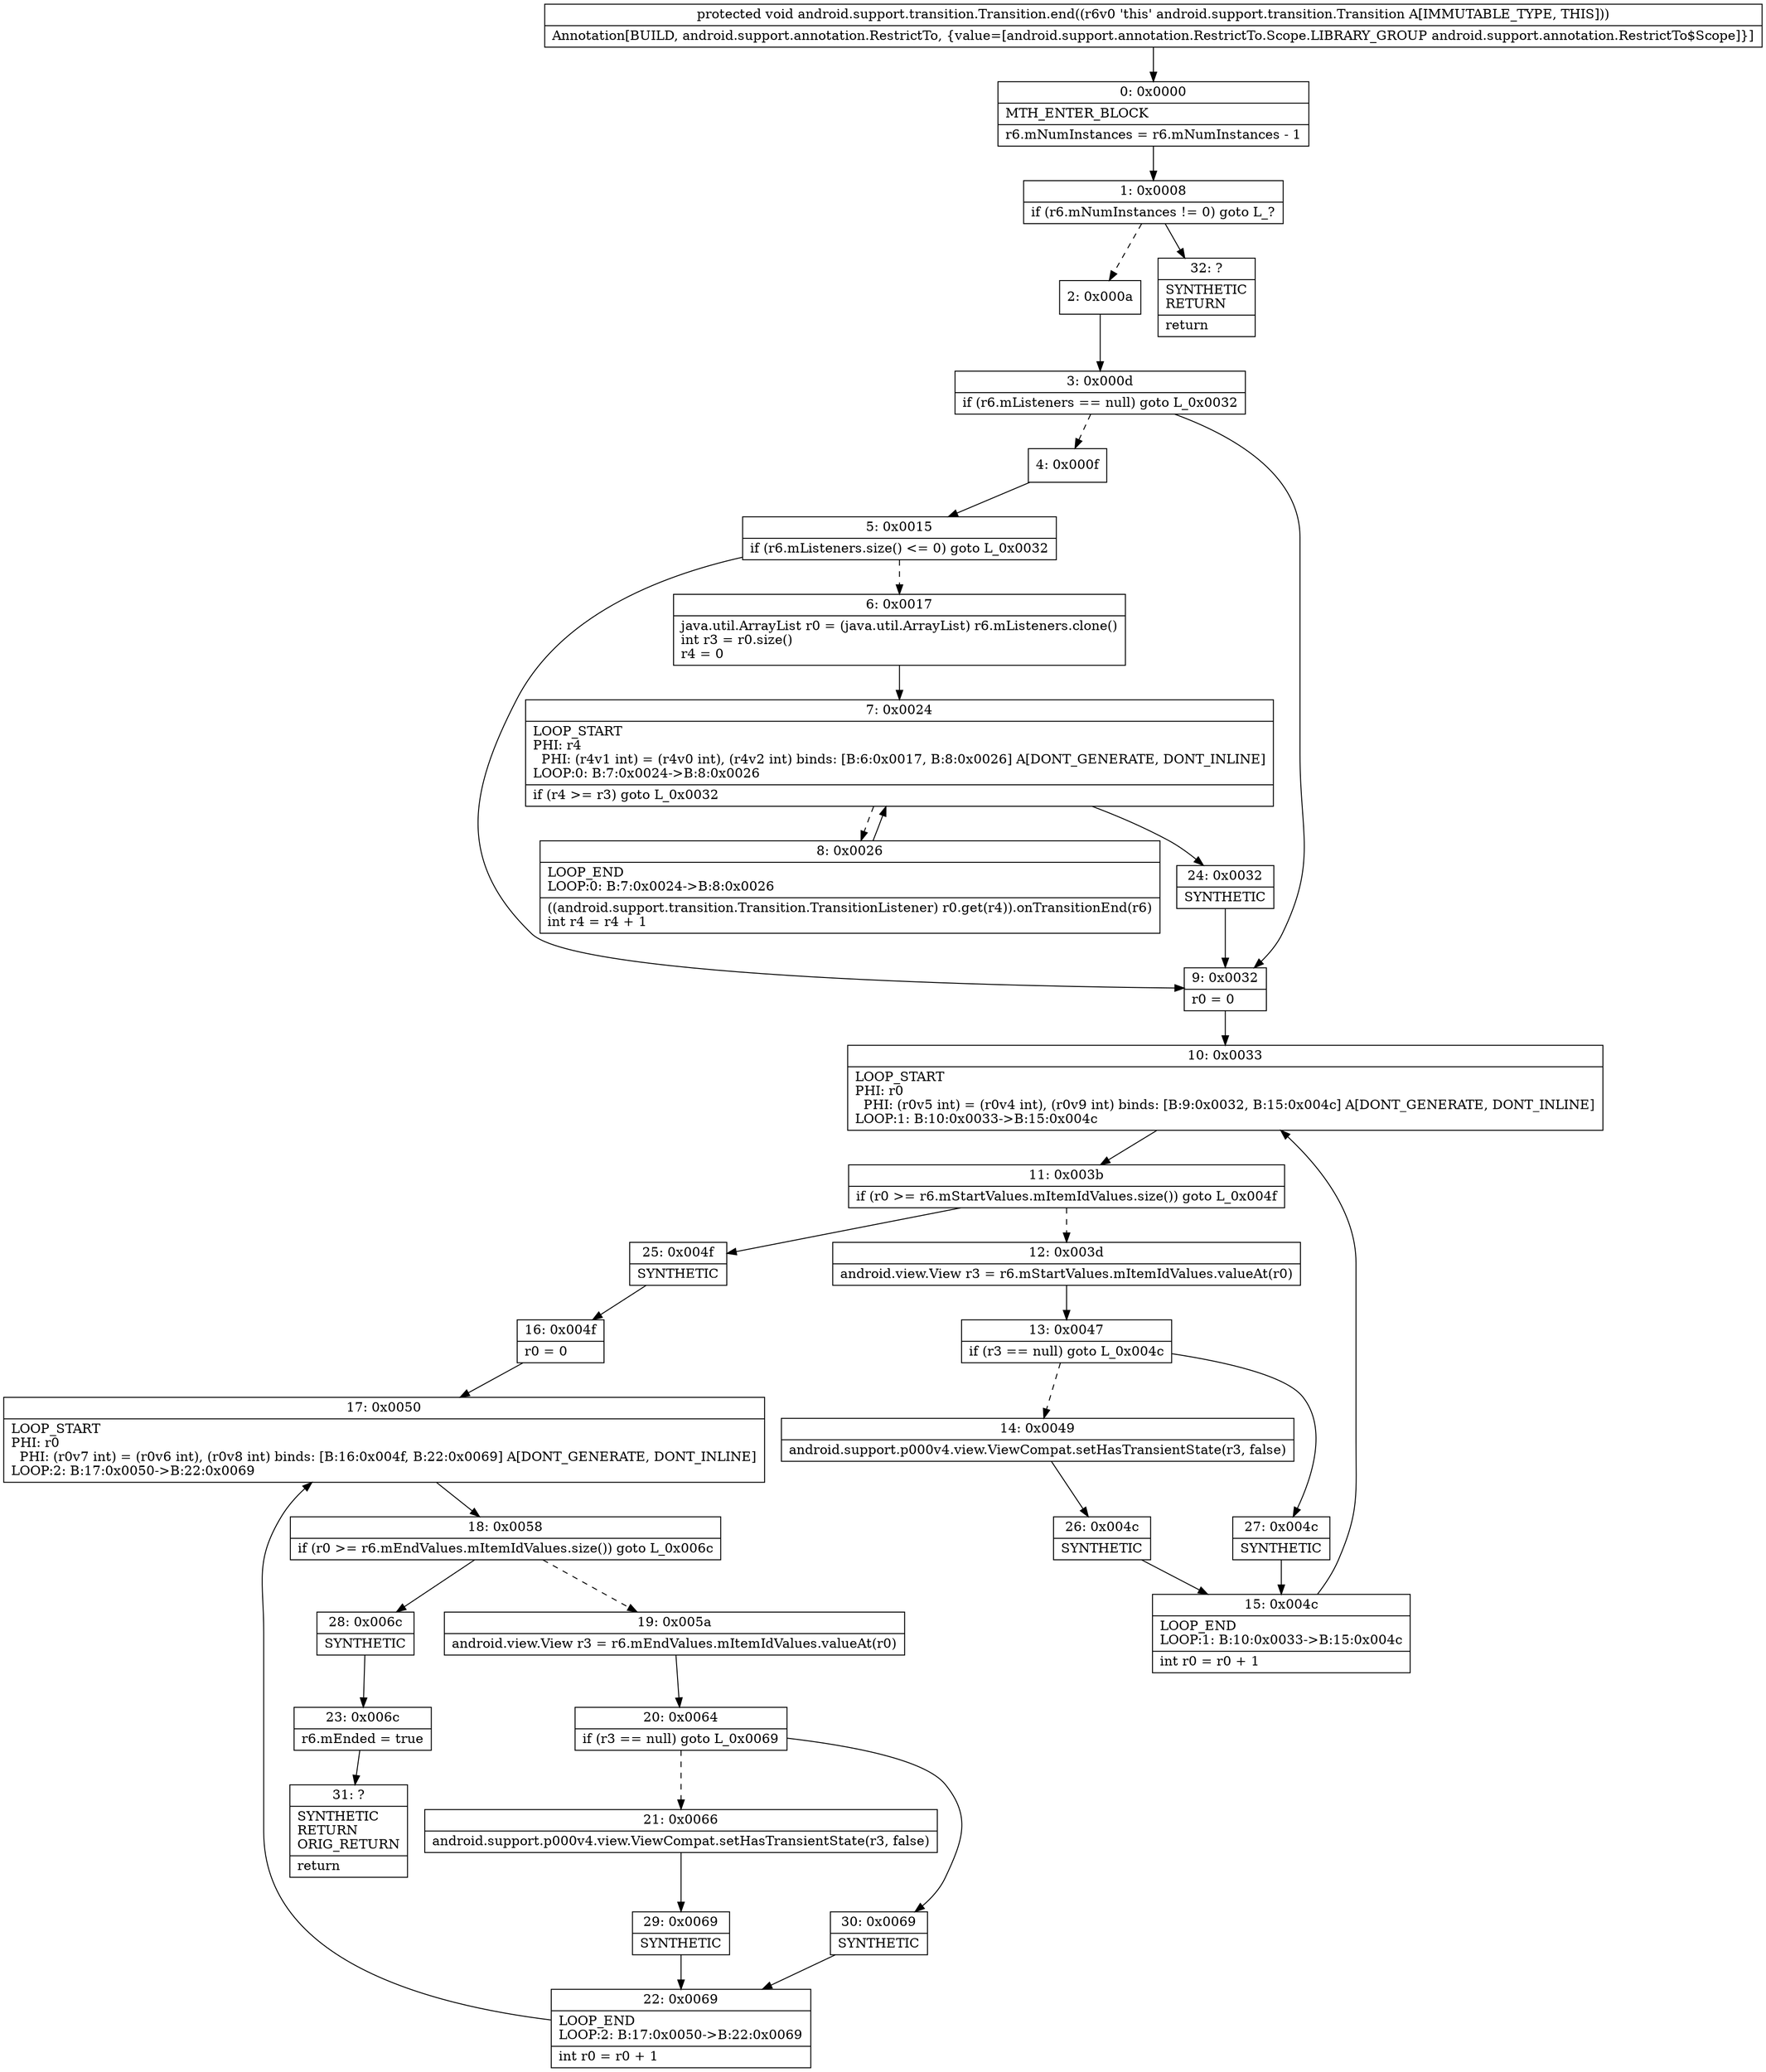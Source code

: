 digraph "CFG forandroid.support.transition.Transition.end()V" {
Node_0 [shape=record,label="{0\:\ 0x0000|MTH_ENTER_BLOCK\l|r6.mNumInstances = r6.mNumInstances \- 1\l}"];
Node_1 [shape=record,label="{1\:\ 0x0008|if (r6.mNumInstances != 0) goto L_?\l}"];
Node_2 [shape=record,label="{2\:\ 0x000a}"];
Node_3 [shape=record,label="{3\:\ 0x000d|if (r6.mListeners == null) goto L_0x0032\l}"];
Node_4 [shape=record,label="{4\:\ 0x000f}"];
Node_5 [shape=record,label="{5\:\ 0x0015|if (r6.mListeners.size() \<= 0) goto L_0x0032\l}"];
Node_6 [shape=record,label="{6\:\ 0x0017|java.util.ArrayList r0 = (java.util.ArrayList) r6.mListeners.clone()\lint r3 = r0.size()\lr4 = 0\l}"];
Node_7 [shape=record,label="{7\:\ 0x0024|LOOP_START\lPHI: r4 \l  PHI: (r4v1 int) = (r4v0 int), (r4v2 int) binds: [B:6:0x0017, B:8:0x0026] A[DONT_GENERATE, DONT_INLINE]\lLOOP:0: B:7:0x0024\-\>B:8:0x0026\l|if (r4 \>= r3) goto L_0x0032\l}"];
Node_8 [shape=record,label="{8\:\ 0x0026|LOOP_END\lLOOP:0: B:7:0x0024\-\>B:8:0x0026\l|((android.support.transition.Transition.TransitionListener) r0.get(r4)).onTransitionEnd(r6)\lint r4 = r4 + 1\l}"];
Node_9 [shape=record,label="{9\:\ 0x0032|r0 = 0\l}"];
Node_10 [shape=record,label="{10\:\ 0x0033|LOOP_START\lPHI: r0 \l  PHI: (r0v5 int) = (r0v4 int), (r0v9 int) binds: [B:9:0x0032, B:15:0x004c] A[DONT_GENERATE, DONT_INLINE]\lLOOP:1: B:10:0x0033\-\>B:15:0x004c\l}"];
Node_11 [shape=record,label="{11\:\ 0x003b|if (r0 \>= r6.mStartValues.mItemIdValues.size()) goto L_0x004f\l}"];
Node_12 [shape=record,label="{12\:\ 0x003d|android.view.View r3 = r6.mStartValues.mItemIdValues.valueAt(r0)\l}"];
Node_13 [shape=record,label="{13\:\ 0x0047|if (r3 == null) goto L_0x004c\l}"];
Node_14 [shape=record,label="{14\:\ 0x0049|android.support.p000v4.view.ViewCompat.setHasTransientState(r3, false)\l}"];
Node_15 [shape=record,label="{15\:\ 0x004c|LOOP_END\lLOOP:1: B:10:0x0033\-\>B:15:0x004c\l|int r0 = r0 + 1\l}"];
Node_16 [shape=record,label="{16\:\ 0x004f|r0 = 0\l}"];
Node_17 [shape=record,label="{17\:\ 0x0050|LOOP_START\lPHI: r0 \l  PHI: (r0v7 int) = (r0v6 int), (r0v8 int) binds: [B:16:0x004f, B:22:0x0069] A[DONT_GENERATE, DONT_INLINE]\lLOOP:2: B:17:0x0050\-\>B:22:0x0069\l}"];
Node_18 [shape=record,label="{18\:\ 0x0058|if (r0 \>= r6.mEndValues.mItemIdValues.size()) goto L_0x006c\l}"];
Node_19 [shape=record,label="{19\:\ 0x005a|android.view.View r3 = r6.mEndValues.mItemIdValues.valueAt(r0)\l}"];
Node_20 [shape=record,label="{20\:\ 0x0064|if (r3 == null) goto L_0x0069\l}"];
Node_21 [shape=record,label="{21\:\ 0x0066|android.support.p000v4.view.ViewCompat.setHasTransientState(r3, false)\l}"];
Node_22 [shape=record,label="{22\:\ 0x0069|LOOP_END\lLOOP:2: B:17:0x0050\-\>B:22:0x0069\l|int r0 = r0 + 1\l}"];
Node_23 [shape=record,label="{23\:\ 0x006c|r6.mEnded = true\l}"];
Node_24 [shape=record,label="{24\:\ 0x0032|SYNTHETIC\l}"];
Node_25 [shape=record,label="{25\:\ 0x004f|SYNTHETIC\l}"];
Node_26 [shape=record,label="{26\:\ 0x004c|SYNTHETIC\l}"];
Node_27 [shape=record,label="{27\:\ 0x004c|SYNTHETIC\l}"];
Node_28 [shape=record,label="{28\:\ 0x006c|SYNTHETIC\l}"];
Node_29 [shape=record,label="{29\:\ 0x0069|SYNTHETIC\l}"];
Node_30 [shape=record,label="{30\:\ 0x0069|SYNTHETIC\l}"];
Node_31 [shape=record,label="{31\:\ ?|SYNTHETIC\lRETURN\lORIG_RETURN\l|return\l}"];
Node_32 [shape=record,label="{32\:\ ?|SYNTHETIC\lRETURN\l|return\l}"];
MethodNode[shape=record,label="{protected void android.support.transition.Transition.end((r6v0 'this' android.support.transition.Transition A[IMMUTABLE_TYPE, THIS]))  | Annotation[BUILD, android.support.annotation.RestrictTo, \{value=[android.support.annotation.RestrictTo.Scope.LIBRARY_GROUP android.support.annotation.RestrictTo$Scope]\}]\l}"];
MethodNode -> Node_0;
Node_0 -> Node_1;
Node_1 -> Node_2[style=dashed];
Node_1 -> Node_32;
Node_2 -> Node_3;
Node_3 -> Node_4[style=dashed];
Node_3 -> Node_9;
Node_4 -> Node_5;
Node_5 -> Node_6[style=dashed];
Node_5 -> Node_9;
Node_6 -> Node_7;
Node_7 -> Node_8[style=dashed];
Node_7 -> Node_24;
Node_8 -> Node_7;
Node_9 -> Node_10;
Node_10 -> Node_11;
Node_11 -> Node_12[style=dashed];
Node_11 -> Node_25;
Node_12 -> Node_13;
Node_13 -> Node_14[style=dashed];
Node_13 -> Node_27;
Node_14 -> Node_26;
Node_15 -> Node_10;
Node_16 -> Node_17;
Node_17 -> Node_18;
Node_18 -> Node_19[style=dashed];
Node_18 -> Node_28;
Node_19 -> Node_20;
Node_20 -> Node_21[style=dashed];
Node_20 -> Node_30;
Node_21 -> Node_29;
Node_22 -> Node_17;
Node_23 -> Node_31;
Node_24 -> Node_9;
Node_25 -> Node_16;
Node_26 -> Node_15;
Node_27 -> Node_15;
Node_28 -> Node_23;
Node_29 -> Node_22;
Node_30 -> Node_22;
}


